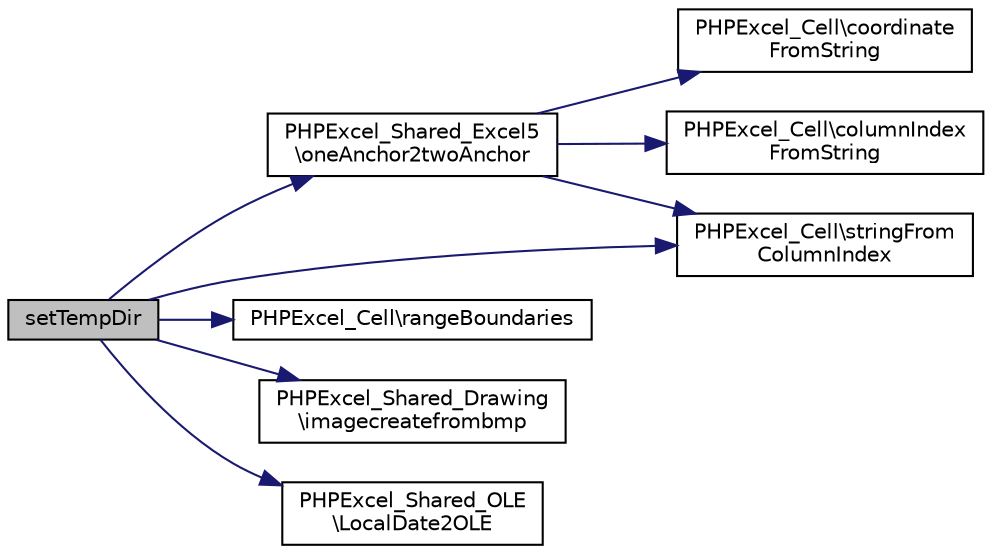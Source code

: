 digraph "setTempDir"
{
  edge [fontname="Helvetica",fontsize="10",labelfontname="Helvetica",labelfontsize="10"];
  node [fontname="Helvetica",fontsize="10",shape=record];
  rankdir="LR";
  Node8 [label="setTempDir",height=0.2,width=0.4,color="black", fillcolor="grey75", style="filled", fontcolor="black"];
  Node8 -> Node9 [color="midnightblue",fontsize="10",style="solid",fontname="Helvetica"];
  Node9 [label="PHPExcel_Shared_Excel5\l\\oneAnchor2twoAnchor",height=0.2,width=0.4,color="black", fillcolor="white", style="filled",URL="$class_p_h_p_excel___shared___excel5.html#a216a401dabe881ac271564f0b87659b0"];
  Node9 -> Node10 [color="midnightblue",fontsize="10",style="solid",fontname="Helvetica"];
  Node10 [label="PHPExcel_Cell\\coordinate\lFromString",height=0.2,width=0.4,color="black", fillcolor="white", style="filled",URL="$class_p_h_p_excel___cell.html#a81e3469df94f7b5a1f5d9064575280a3"];
  Node9 -> Node11 [color="midnightblue",fontsize="10",style="solid",fontname="Helvetica"];
  Node11 [label="PHPExcel_Cell\\columnIndex\lFromString",height=0.2,width=0.4,color="black", fillcolor="white", style="filled",URL="$class_p_h_p_excel___cell.html#a492724422ceefe1d16ed2a8997a0a489"];
  Node9 -> Node12 [color="midnightblue",fontsize="10",style="solid",fontname="Helvetica"];
  Node12 [label="PHPExcel_Cell\\stringFrom\lColumnIndex",height=0.2,width=0.4,color="black", fillcolor="white", style="filled",URL="$class_p_h_p_excel___cell.html#ab5501b4cf2f8cd0af389ad4096fb9387"];
  Node8 -> Node13 [color="midnightblue",fontsize="10",style="solid",fontname="Helvetica"];
  Node13 [label="PHPExcel_Cell\\rangeBoundaries",height=0.2,width=0.4,color="black", fillcolor="white", style="filled",URL="$class_p_h_p_excel___cell.html#a9cca2af2bc9046417b3a0a51cf804ef9"];
  Node8 -> Node12 [color="midnightblue",fontsize="10",style="solid",fontname="Helvetica"];
  Node8 -> Node14 [color="midnightblue",fontsize="10",style="solid",fontname="Helvetica"];
  Node14 [label="PHPExcel_Shared_Drawing\l\\imagecreatefrombmp",height=0.2,width=0.4,color="black", fillcolor="white", style="filled",URL="$class_p_h_p_excel___shared___drawing.html#a14edf02474736ce2f4295dcb0c429334"];
  Node8 -> Node15 [color="midnightblue",fontsize="10",style="solid",fontname="Helvetica"];
  Node15 [label="PHPExcel_Shared_OLE\l\\LocalDate2OLE",height=0.2,width=0.4,color="black", fillcolor="white", style="filled",URL="$class_p_h_p_excel___shared___o_l_e.html#a136fad5522271f0414e489855ac1f7a7"];
}
